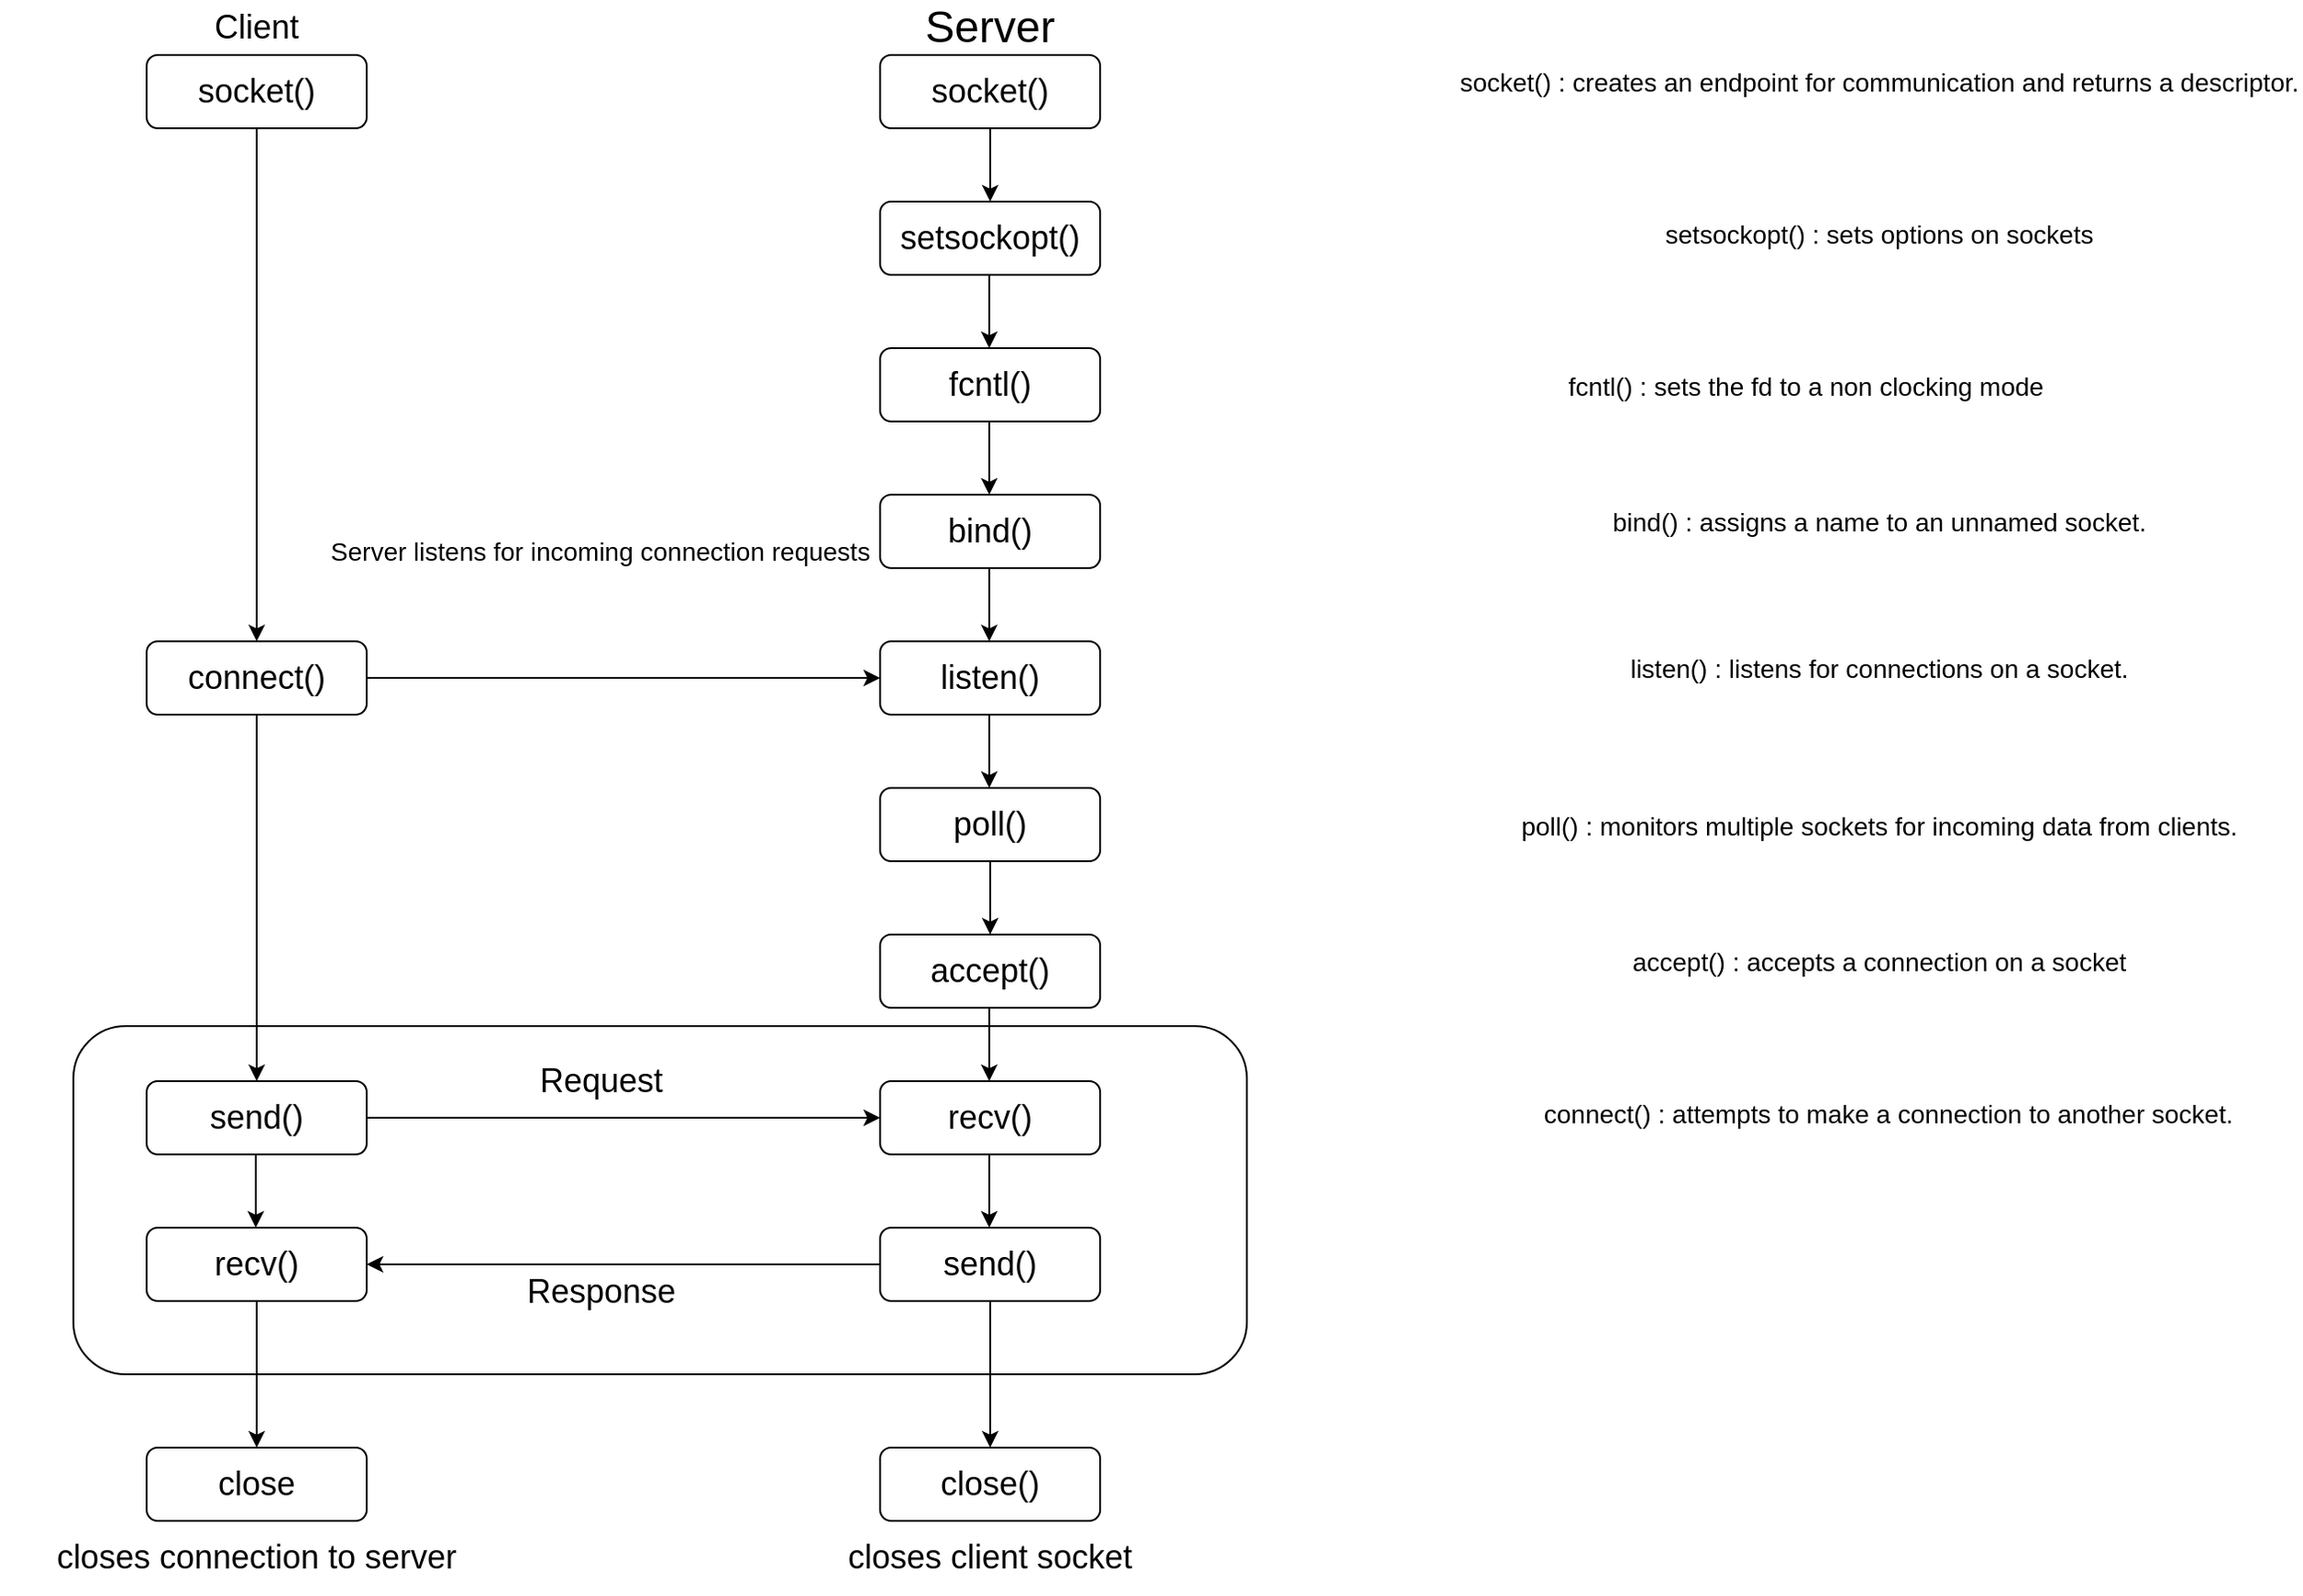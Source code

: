 <mxfile>
    <diagram id="XdhDT1_a5xIOz2jSwM7j" name="Page-1">
        <mxGraphModel dx="896" dy="849" grid="1" gridSize="10" guides="1" tooltips="1" connect="1" arrows="1" fold="1" page="1" pageScale="1" pageWidth="850" pageHeight="1100" math="0" shadow="0">
            <root>
                <mxCell id="0"/>
                <mxCell id="1" parent="0"/>
                <mxCell id="66" value="" style="whiteSpace=wrap;html=1;rounded=1;" parent="1" vertex="1">
                    <mxGeometry x="160" y="570" width="640" height="190" as="geometry"/>
                </mxCell>
                <mxCell id="2" value="&lt;font style=&quot;font-size: 18px;&quot;&gt;socket()&lt;/font&gt;" style="rounded=1;whiteSpace=wrap;html=1;" parent="1" vertex="1">
                    <mxGeometry x="600" y="40" width="120" height="40" as="geometry"/>
                </mxCell>
                <mxCell id="3" value="&lt;font style=&quot;font-size: 18px;&quot;&gt;setsockopt()&lt;/font&gt;" style="rounded=1;whiteSpace=wrap;html=1;" parent="1" vertex="1">
                    <mxGeometry x="600" y="120" width="120" height="40" as="geometry"/>
                </mxCell>
                <mxCell id="4" value="&lt;font style=&quot;font-size: 18px;&quot;&gt;bind()&lt;/font&gt;" style="rounded=1;whiteSpace=wrap;html=1;" parent="1" vertex="1">
                    <mxGeometry x="600" y="280" width="120" height="40" as="geometry"/>
                </mxCell>
                <mxCell id="12" value="" style="endArrow=classic;html=1;rounded=1;entryX=0.5;entryY=0;entryDx=0;entryDy=0;exitX=0.5;exitY=1;exitDx=0;exitDy=0;" parent="1" target="3" edge="1" source="2">
                    <mxGeometry width="50" height="50" relative="1" as="geometry">
                        <mxPoint x="660" y="110" as="sourcePoint"/>
                        <mxPoint x="659.5" y="140" as="targetPoint"/>
                        <Array as="points"/>
                    </mxGeometry>
                </mxCell>
                <mxCell id="29" value="&lt;font style=&quot;font-size: 24px;&quot;&gt;Server&lt;/font&gt;" style="text;strokeColor=none;align=center;fillColor=none;html=1;verticalAlign=middle;whiteSpace=wrap;rounded=1;" parent="1" vertex="1">
                    <mxGeometry x="630" y="10" width="60" height="30" as="geometry"/>
                </mxCell>
                <mxCell id="31" value="Client" style="text;strokeColor=none;align=center;fillColor=none;html=1;verticalAlign=middle;whiteSpace=wrap;rounded=1;fontSize=18;" parent="1" vertex="1">
                    <mxGeometry x="230" y="10" width="60" height="30" as="geometry"/>
                </mxCell>
                <mxCell id="36" value="&lt;font style=&quot;font-size: 18px;&quot;&gt;socket()&lt;/font&gt;" style="rounded=1;whiteSpace=wrap;html=1;" parent="1" vertex="1">
                    <mxGeometry x="200" y="40" width="120" height="40" as="geometry"/>
                </mxCell>
                <mxCell id="37" value="&lt;font style=&quot;font-size: 18px;&quot;&gt;connect()&lt;/font&gt;" style="rounded=1;whiteSpace=wrap;html=1;" parent="1" vertex="1">
                    <mxGeometry x="200" y="360" width="120" height="40" as="geometry"/>
                </mxCell>
                <mxCell id="38" value="" style="endArrow=classic;html=1;rounded=1;entryX=0.5;entryY=0;entryDx=0;entryDy=0;exitX=0.5;exitY=1;exitDx=0;exitDy=0;" parent="1" target="37" edge="1" source="36">
                    <mxGeometry width="50" height="50" relative="1" as="geometry">
                        <mxPoint x="259.5" y="120" as="sourcePoint"/>
                        <mxPoint x="259.5" y="140" as="targetPoint"/>
                        <Array as="points"/>
                    </mxGeometry>
                </mxCell>
                <mxCell id="47" value="" style="endArrow=classic;html=1;rounded=1;entryX=0.5;entryY=0;entryDx=0;entryDy=0;startArrow=none;" parent="1" edge="1" source="19">
                    <mxGeometry width="50" height="50" relative="1" as="geometry">
                        <mxPoint x="659.5" y="600" as="sourcePoint"/>
                        <mxPoint x="659.5" y="640" as="targetPoint"/>
                        <Array as="points"/>
                    </mxGeometry>
                </mxCell>
                <mxCell id="48" value="" style="endArrow=classic;html=1;rounded=1;entryX=0.5;entryY=0;entryDx=0;entryDy=0;startArrow=none;" parent="1" edge="1" source="7">
                    <mxGeometry width="50" height="50" relative="1" as="geometry">
                        <mxPoint x="660" y="520" as="sourcePoint"/>
                        <mxPoint x="660" y="560" as="targetPoint"/>
                        <Array as="points"/>
                    </mxGeometry>
                </mxCell>
                <mxCell id="49" value="" style="endArrow=classic;html=1;rounded=1;entryX=0.5;entryY=0;entryDx=0;entryDy=0;startArrow=none;" parent="1" edge="1" target="7" source="6">
                    <mxGeometry width="50" height="50" relative="1" as="geometry">
                        <mxPoint x="659.5" y="440" as="sourcePoint"/>
                        <mxPoint x="659.5" y="480" as="targetPoint"/>
                        <Array as="points"/>
                    </mxGeometry>
                </mxCell>
                <mxCell id="50" value="" style="endArrow=classic;html=1;rounded=1;entryX=0.5;entryY=0;entryDx=0;entryDy=0;startArrow=none;" parent="1" edge="1" source="5">
                    <mxGeometry width="50" height="50" relative="1" as="geometry">
                        <mxPoint x="659.5" y="360" as="sourcePoint"/>
                        <mxPoint x="659.5" y="400" as="targetPoint"/>
                        <Array as="points"/>
                    </mxGeometry>
                </mxCell>
                <mxCell id="51" value="" style="endArrow=classic;html=1;rounded=1;entryX=0.5;entryY=0;entryDx=0;entryDy=0;startArrow=none;" parent="1" edge="1">
                    <mxGeometry width="50" height="50" relative="1" as="geometry">
                        <mxPoint x="659.5" y="320" as="sourcePoint"/>
                        <mxPoint x="659.5" y="360" as="targetPoint"/>
                        <Array as="points"/>
                    </mxGeometry>
                </mxCell>
                <mxCell id="52" value="" style="endArrow=classic;html=1;rounded=1;entryX=0.5;entryY=0;entryDx=0;entryDy=0;startArrow=none;" parent="1" edge="1">
                    <mxGeometry width="50" height="50" relative="1" as="geometry">
                        <mxPoint x="659.5" y="160" as="sourcePoint"/>
                        <mxPoint x="659.5" y="200" as="targetPoint"/>
                        <Array as="points"/>
                    </mxGeometry>
                </mxCell>
                <mxCell id="53" value="" style="endArrow=classic;html=1;rounded=1;entryX=0.5;entryY=0;entryDx=0;entryDy=0;" parent="1" edge="1" target="58">
                    <mxGeometry width="50" height="50" relative="1" as="geometry">
                        <mxPoint x="260" y="400" as="sourcePoint"/>
                        <mxPoint x="260" y="560" as="targetPoint"/>
                        <Array as="points"/>
                    </mxGeometry>
                </mxCell>
                <mxCell id="57" value="&lt;font style=&quot;font-size: 18px;&quot;&gt;recv()&lt;/font&gt;" style="rounded=1;whiteSpace=wrap;html=1;" parent="1" vertex="1">
                    <mxGeometry x="200" y="680" width="120" height="40" as="geometry"/>
                </mxCell>
                <mxCell id="59" value="" style="endArrow=classic;html=1;rounded=1;entryX=0.5;entryY=0;entryDx=0;entryDy=0;startArrow=none;" parent="1" edge="1" source="58">
                    <mxGeometry width="50" height="50" relative="1" as="geometry">
                        <mxPoint x="259.5" y="600" as="sourcePoint"/>
                        <mxPoint x="259.5" y="640" as="targetPoint"/>
                        <Array as="points"/>
                    </mxGeometry>
                </mxCell>
                <mxCell id="60" value="&lt;font style=&quot;font-size: 14px;&quot;&gt;setsockopt() : sets options on sockets&lt;/font&gt;" style="text;whiteSpace=wrap;html=1;fontSize=18;align=center;rounded=1;" parent="1" vertex="1">
                    <mxGeometry x="1025" y="120" width="240" height="40" as="geometry"/>
                </mxCell>
                <mxCell id="61" value="socket() : creates an endpoint for communication and returns a descriptor." style="text;whiteSpace=wrap;html=1;fontSize=14;align=center;rounded=1;" parent="1" vertex="1">
                    <mxGeometry x="915" y="40" width="460" height="40" as="geometry"/>
                </mxCell>
                <mxCell id="62" value="bind() : assigns a name to an unnamed socket." style="text;whiteSpace=wrap;html=1;fontSize=14;align=center;rounded=1;" parent="1" vertex="1">
                    <mxGeometry x="995" y="280" width="300" height="40" as="geometry"/>
                </mxCell>
                <mxCell id="63" value="listen() : listens for connections on a socket." style="text;whiteSpace=wrap;html=1;fontSize=14;align=center;rounded=1;" parent="1" vertex="1">
                    <mxGeometry x="1005" y="360" width="280" height="40" as="geometry"/>
                </mxCell>
                <mxCell id="64" value="accept() : accepts a connection on a socket" style="text;whiteSpace=wrap;html=1;fontSize=14;align=center;rounded=1;" parent="1" vertex="1">
                    <mxGeometry x="995" y="520" width="300" height="40" as="geometry"/>
                </mxCell>
                <mxCell id="65" value="&lt;font style=&quot;font-size: 14px;&quot;&gt;connect() : attempts to make a connection to another socket.&lt;/font&gt;" style="text;whiteSpace=wrap;html=1;fontSize=18;rounded=1;" parent="1" vertex="1">
                    <mxGeometry x="960" y="600" width="390" height="40" as="geometry"/>
                </mxCell>
                <mxCell id="67" value="" style="edgeStyle=none;orthogonalLoop=1;jettySize=auto;html=1;exitX=1;exitY=0.5;exitDx=0;exitDy=0;" parent="1" target="19" edge="1" source="58">
                    <mxGeometry width="80" relative="1" as="geometry">
                        <mxPoint x="320" y="579.5" as="sourcePoint"/>
                        <mxPoint x="400" y="579.5" as="targetPoint"/>
                        <Array as="points"/>
                    </mxGeometry>
                </mxCell>
                <mxCell id="68" value="Request" style="text;strokeColor=none;align=center;fillColor=none;html=1;verticalAlign=middle;whiteSpace=wrap;rounded=1;fontSize=18;" parent="1" vertex="1">
                    <mxGeometry x="417.5" y="585" width="60" height="30" as="geometry"/>
                </mxCell>
                <mxCell id="70" value="" style="edgeStyle=none;orthogonalLoop=1;jettySize=auto;html=1;fontSize=18;entryX=1;entryY=0.5;entryDx=0;entryDy=0;exitX=0;exitY=0.5;exitDx=0;exitDy=0;" parent="1" source="25" target="57" edge="1">
                    <mxGeometry width="80" relative="1" as="geometry">
                        <mxPoint x="490" y="659.5" as="sourcePoint"/>
                        <mxPoint x="410" y="659.5" as="targetPoint"/>
                        <Array as="points"/>
                    </mxGeometry>
                </mxCell>
                <mxCell id="71" value="Response" style="text;strokeColor=none;align=center;fillColor=none;html=1;verticalAlign=middle;whiteSpace=wrap;rounded=1;fontSize=18;" parent="1" vertex="1">
                    <mxGeometry x="417.5" y="700" width="60" height="30" as="geometry"/>
                </mxCell>
                <mxCell id="72" value="" style="edgeStyle=none;orthogonalLoop=1;jettySize=auto;html=1;fontSize=18;entryX=0.5;entryY=0;entryDx=0;entryDy=0;" parent="1" edge="1" target="76">
                    <mxGeometry width="80" relative="1" as="geometry">
                        <mxPoint x="260" y="720" as="sourcePoint"/>
                        <mxPoint x="260" y="760" as="targetPoint"/>
                        <Array as="points"/>
                    </mxGeometry>
                </mxCell>
                <mxCell id="73" value="" style="edgeStyle=none;orthogonalLoop=1;jettySize=auto;html=1;fontSize=18;entryX=0.5;entryY=0;entryDx=0;entryDy=0;startArrow=none;" parent="1" edge="1" target="77" source="25">
                    <mxGeometry width="80" relative="1" as="geometry">
                        <mxPoint x="659.5" y="680" as="sourcePoint"/>
                        <mxPoint x="659.5" y="760" as="targetPoint"/>
                        <Array as="points"/>
                    </mxGeometry>
                </mxCell>
                <mxCell id="74" value="" style="edgeStyle=none;orthogonalLoop=1;jettySize=auto;html=1;fontSize=18;entryX=0;entryY=0.5;entryDx=0;entryDy=0;exitX=1;exitY=0.5;exitDx=0;exitDy=0;" parent="1" target="5" edge="1" source="37">
                    <mxGeometry width="80" relative="1" as="geometry">
                        <mxPoint x="320" y="339.5" as="sourcePoint"/>
                        <mxPoint x="400" y="339.5" as="targetPoint"/>
                        <Array as="points"/>
                    </mxGeometry>
                </mxCell>
                <mxCell id="75" value="&lt;font style=&quot;font-size: 14px;&quot;&gt;Server listens for incoming connection requests&lt;/font&gt;" style="text;strokeColor=none;align=center;fillColor=none;html=1;verticalAlign=middle;whiteSpace=wrap;rounded=1;fontSize=18;" parent="1" vertex="1">
                    <mxGeometry x="295" y="260" width="305" height="100" as="geometry"/>
                </mxCell>
                <mxCell id="76" value="&lt;font style=&quot;font-size: 18px;&quot;&gt;close&lt;/font&gt;" style="whiteSpace=wrap;html=1;fontSize=14;rounded=1;" parent="1" vertex="1">
                    <mxGeometry x="200" y="800" width="120" height="40" as="geometry"/>
                </mxCell>
                <mxCell id="77" value="close()" style="whiteSpace=wrap;html=1;rounded=1;fontSize=18;" parent="1" vertex="1">
                    <mxGeometry x="600" y="800" width="120" height="40" as="geometry"/>
                </mxCell>
                <mxCell id="78" value="closes connection to server" style="text;strokeColor=none;align=center;fillColor=none;html=1;verticalAlign=middle;whiteSpace=wrap;rounded=0;fontSize=18;" parent="1" vertex="1">
                    <mxGeometry x="120" y="840" width="280" height="40" as="geometry"/>
                </mxCell>
                <mxCell id="79" value="closes client socket" style="text;strokeColor=none;align=center;fillColor=none;html=1;verticalAlign=middle;whiteSpace=wrap;rounded=0;fontSize=18;" parent="1" vertex="1">
                    <mxGeometry x="560" y="840" width="200" height="40" as="geometry"/>
                </mxCell>
                <mxCell id="80" value="&lt;font style=&quot;font-size: 14px;&quot;&gt;poll() : monitors multiple sockets for incoming data from clients.&lt;/font&gt;" style="text;strokeColor=none;align=center;fillColor=none;html=1;verticalAlign=middle;whiteSpace=wrap;rounded=0;fontSize=18;" parent="1" vertex="1">
                    <mxGeometry x="925" y="440" width="440" height="40" as="geometry"/>
                </mxCell>
                <mxCell id="82" value="&lt;font style=&quot;font-size: 18px;&quot;&gt;fcntl()&lt;/font&gt;" style="rounded=1;whiteSpace=wrap;html=1;" vertex="1" parent="1">
                    <mxGeometry x="600" y="200" width="120" height="40" as="geometry"/>
                </mxCell>
                <mxCell id="83" value="" style="endArrow=none;html=1;rounded=1;entryX=0.5;entryY=0;entryDx=0;entryDy=0;startArrow=none;" edge="1" parent="1" target="5">
                    <mxGeometry width="50" height="50" relative="1" as="geometry">
                        <mxPoint x="659.5" y="360" as="sourcePoint"/>
                        <mxPoint x="659.5" y="400" as="targetPoint"/>
                        <Array as="points"/>
                    </mxGeometry>
                </mxCell>
                <mxCell id="5" value="&lt;font style=&quot;font-size: 18px;&quot;&gt;listen()&lt;/font&gt;" style="rounded=1;whiteSpace=wrap;html=1;" parent="1" vertex="1">
                    <mxGeometry x="600" y="360" width="120" height="40" as="geometry"/>
                </mxCell>
                <mxCell id="84" value="" style="endArrow=none;html=1;rounded=1;entryX=0.5;entryY=0;entryDx=0;entryDy=0;startArrow=none;" edge="1" parent="1" target="6">
                    <mxGeometry width="50" height="50" relative="1" as="geometry">
                        <mxPoint x="659.5" y="440" as="sourcePoint"/>
                        <mxPoint x="659.5" y="480" as="targetPoint"/>
                        <Array as="points"/>
                    </mxGeometry>
                </mxCell>
                <mxCell id="6" value="&lt;font style=&quot;font-size: 18px;&quot;&gt;poll()&lt;/font&gt;" style="rounded=1;whiteSpace=wrap;html=1;" parent="1" vertex="1">
                    <mxGeometry x="600" y="440" width="120" height="40" as="geometry"/>
                </mxCell>
                <mxCell id="85" value="" style="endArrow=classic;html=1;rounded=1;entryX=0.5;entryY=0;entryDx=0;entryDy=0;startArrow=none;" edge="1" parent="1">
                    <mxGeometry width="50" height="50" relative="1" as="geometry">
                        <mxPoint x="259.5" y="640" as="sourcePoint"/>
                        <mxPoint x="259.5" y="680" as="targetPoint"/>
                        <Array as="points"/>
                    </mxGeometry>
                </mxCell>
                <mxCell id="86" value="" style="endArrow=classic;html=1;rounded=1;entryX=0.5;entryY=0;entryDx=0;entryDy=0;startArrow=none;" edge="1" parent="1">
                    <mxGeometry width="50" height="50" relative="1" as="geometry">
                        <mxPoint x="659.5" y="240" as="sourcePoint"/>
                        <mxPoint x="659.5" y="280" as="targetPoint"/>
                        <Array as="points"/>
                    </mxGeometry>
                </mxCell>
                <mxCell id="87" value="" style="endArrow=none;html=1;rounded=1;entryX=0.5;entryY=0;entryDx=0;entryDy=0;startArrow=none;" edge="1" parent="1" target="58">
                    <mxGeometry width="50" height="50" relative="1" as="geometry">
                        <mxPoint x="259.5" y="600" as="sourcePoint"/>
                        <mxPoint x="259.5" y="640" as="targetPoint"/>
                        <Array as="points"/>
                    </mxGeometry>
                </mxCell>
                <mxCell id="58" value="&lt;span style=&quot;font-size: 18px;&quot;&gt;send()&lt;/span&gt;" style="rounded=1;whiteSpace=wrap;html=1;" parent="1" vertex="1">
                    <mxGeometry x="200" y="600" width="120" height="40" as="geometry"/>
                </mxCell>
                <mxCell id="88" value="" style="edgeStyle=none;orthogonalLoop=1;jettySize=auto;html=1;fontSize=18;entryX=0.5;entryY=0;entryDx=0;entryDy=0;endArrow=none;" edge="1" parent="1" target="25">
                    <mxGeometry width="80" relative="1" as="geometry">
                        <mxPoint x="659.5" y="680" as="sourcePoint"/>
                        <mxPoint x="660" y="800" as="targetPoint"/>
                        <Array as="points"/>
                    </mxGeometry>
                </mxCell>
                <mxCell id="25" value="&lt;font style=&quot;font-size: 18px;&quot;&gt;send()&lt;/font&gt;" style="rounded=1;whiteSpace=wrap;html=1;" parent="1" vertex="1">
                    <mxGeometry x="600" y="680" width="120" height="40" as="geometry"/>
                </mxCell>
                <mxCell id="89" value="" style="endArrow=none;html=1;rounded=1;entryX=0.5;entryY=0;entryDx=0;entryDy=0;startArrow=none;" edge="1" parent="1" target="19">
                    <mxGeometry width="50" height="50" relative="1" as="geometry">
                        <mxPoint x="659.5" y="600" as="sourcePoint"/>
                        <mxPoint x="659.5" y="640" as="targetPoint"/>
                        <Array as="points"/>
                    </mxGeometry>
                </mxCell>
                <mxCell id="19" value="&lt;font style=&quot;font-size: 18px;&quot;&gt;recv()&lt;/font&gt;" style="rounded=1;whiteSpace=wrap;html=1;" parent="1" vertex="1">
                    <mxGeometry x="600" y="600" width="120" height="40" as="geometry"/>
                </mxCell>
                <mxCell id="90" value="" style="endArrow=none;html=1;rounded=1;entryX=0.5;entryY=0;entryDx=0;entryDy=0;startArrow=none;" edge="1" parent="1" target="7">
                    <mxGeometry width="50" height="50" relative="1" as="geometry">
                        <mxPoint x="660" y="520" as="sourcePoint"/>
                        <mxPoint x="660" y="560" as="targetPoint"/>
                        <Array as="points"/>
                    </mxGeometry>
                </mxCell>
                <mxCell id="7" value="&lt;font style=&quot;font-size: 18px;&quot;&gt;accept()&lt;/font&gt;" style="rounded=1;whiteSpace=wrap;html=1;align=center;" parent="1" vertex="1">
                    <mxGeometry x="600" y="520" width="120" height="40" as="geometry"/>
                </mxCell>
                <mxCell id="91" value="" style="endArrow=classic;html=1;rounded=1;entryX=0.5;entryY=0;entryDx=0;entryDy=0;startArrow=none;" edge="1" parent="1">
                    <mxGeometry width="50" height="50" relative="1" as="geometry">
                        <mxPoint x="659.5" y="400" as="sourcePoint"/>
                        <mxPoint x="659.5" y="440" as="targetPoint"/>
                        <Array as="points"/>
                    </mxGeometry>
                </mxCell>
                <mxCell id="92" value="" style="endArrow=classic;html=1;rounded=1;entryX=0.5;entryY=0;entryDx=0;entryDy=0;startArrow=none;" edge="1" parent="1">
                    <mxGeometry width="50" height="50" relative="1" as="geometry">
                        <mxPoint x="659.5" y="560" as="sourcePoint"/>
                        <mxPoint x="659.5" y="600" as="targetPoint"/>
                        <Array as="points"/>
                    </mxGeometry>
                </mxCell>
                <mxCell id="93" value="" style="endArrow=classic;html=1;rounded=1;entryX=0.5;entryY=0;entryDx=0;entryDy=0;startArrow=none;" edge="1" parent="1">
                    <mxGeometry width="50" height="50" relative="1" as="geometry">
                        <mxPoint x="659.5" y="640" as="sourcePoint"/>
                        <mxPoint x="659.5" y="680" as="targetPoint"/>
                        <Array as="points"/>
                    </mxGeometry>
                </mxCell>
                <mxCell id="94" value="&lt;font style=&quot;font-size: 14px;&quot;&gt;fcntl() : sets the fd to a non clocking mode&lt;/font&gt;" style="text;strokeColor=none;align=center;fillColor=none;html=1;verticalAlign=middle;whiteSpace=wrap;rounded=0;fontSize=18;" vertex="1" parent="1">
                    <mxGeometry x="935" y="205" width="340" height="30" as="geometry"/>
                </mxCell>
            </root>
        </mxGraphModel>
    </diagram>
</mxfile>